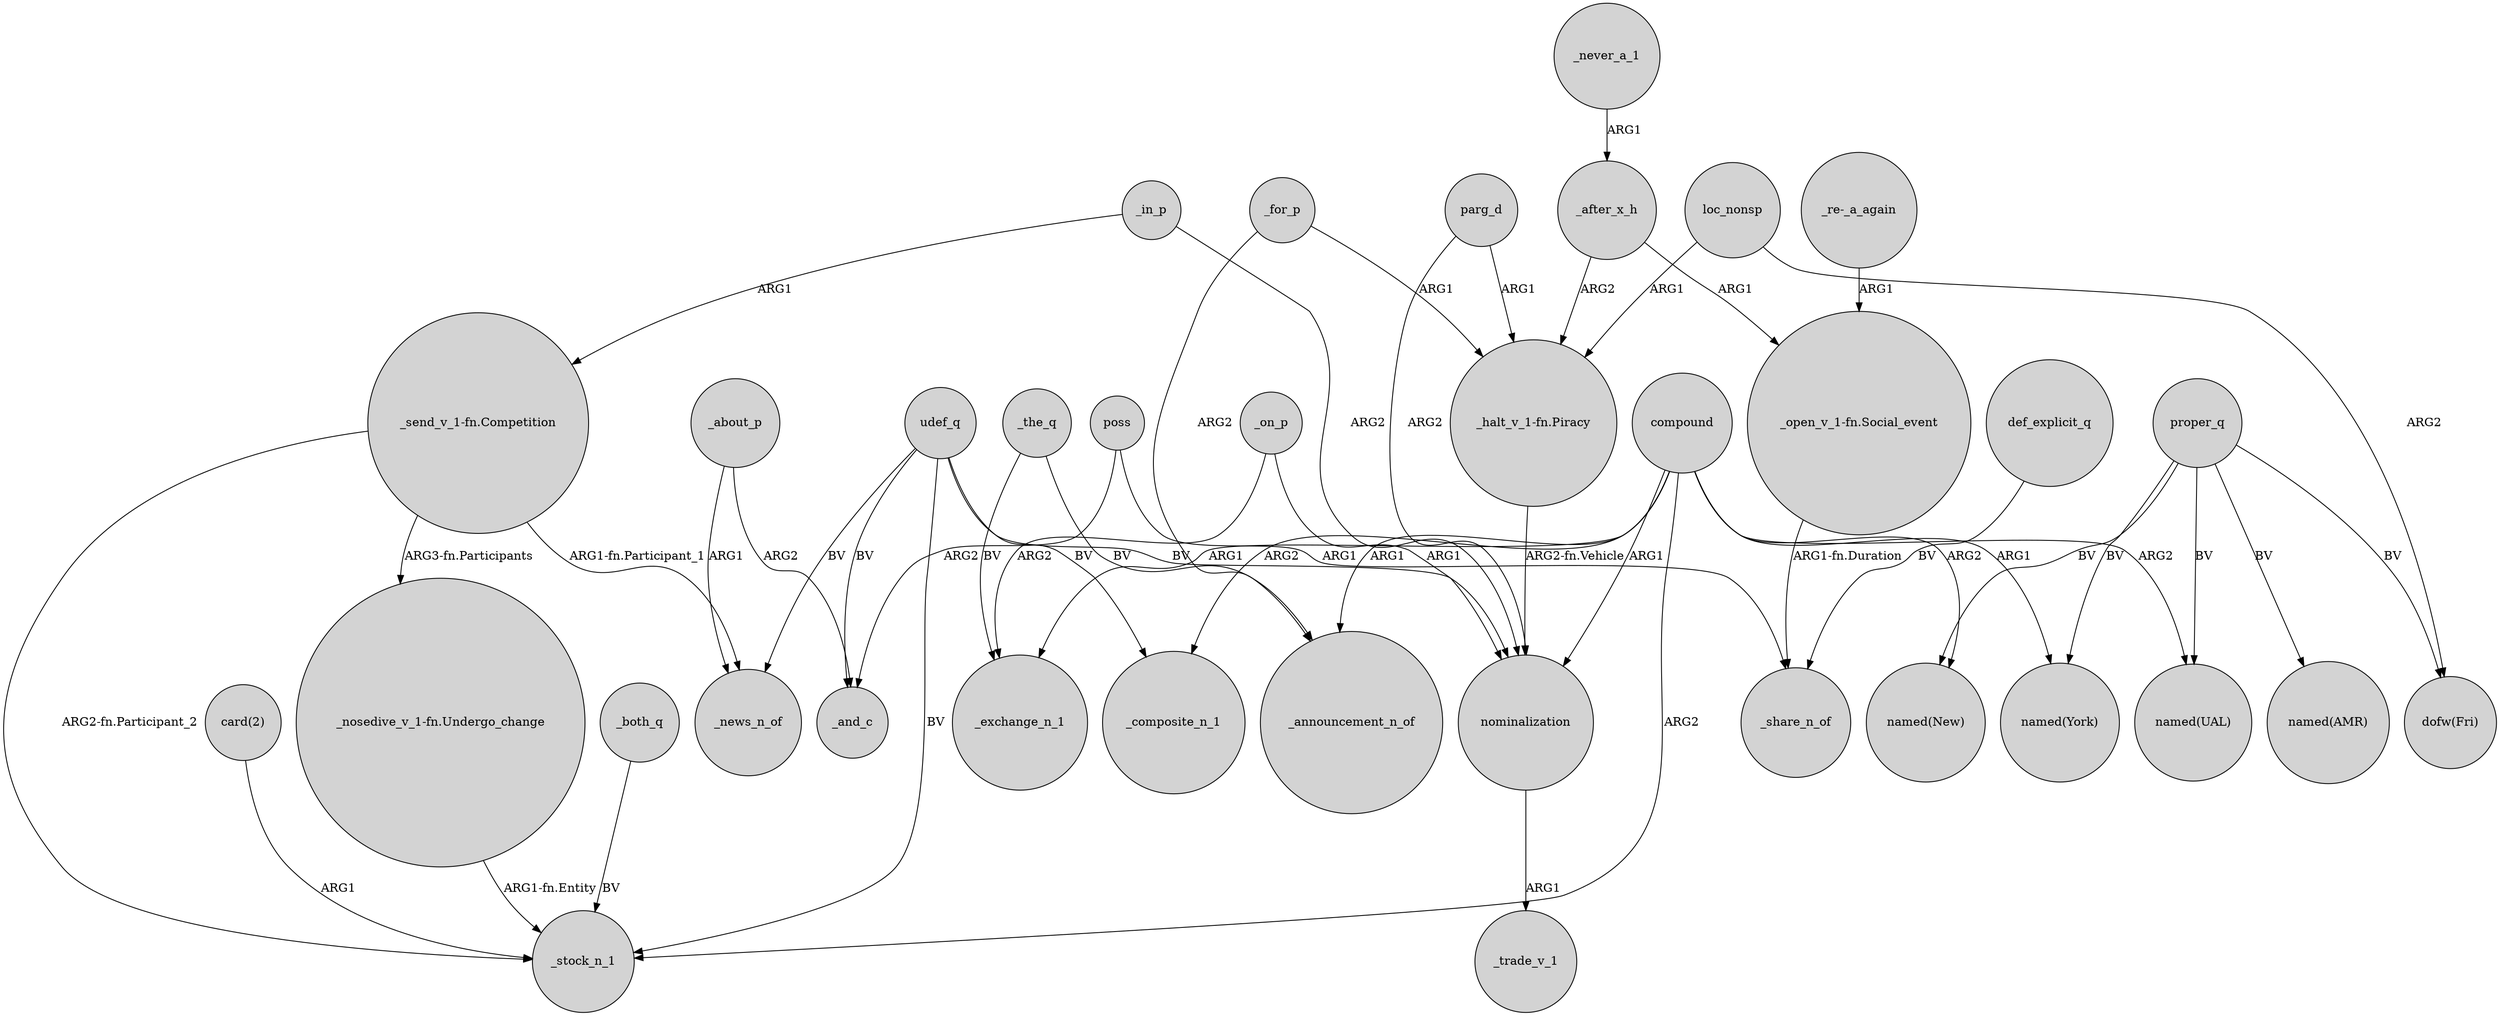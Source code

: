 digraph {
	node [shape=circle style=filled]
	_on_p -> nominalization [label=ARG1]
	udef_q -> _news_n_of [label=BV]
	"card(2)" -> _stock_n_1 [label=ARG1]
	_after_x_h -> "_halt_v_1-fn.Piracy" [label=ARG2]
	"_halt_v_1-fn.Piracy" -> nominalization [label="ARG2-fn.Vehicle"]
	proper_q -> "dofw(Fri)" [label=BV]
	"_nosedive_v_1-fn.Undergo_change" -> _stock_n_1 [label="ARG1-fn.Entity"]
	"_send_v_1-fn.Competition" -> _news_n_of [label="ARG1-fn.Participant_1"]
	_the_q -> _announcement_n_of [label=BV]
	compound -> "named(New)" [label=ARG2]
	loc_nonsp -> "dofw(Fri)" [label=ARG2]
	proper_q -> "named(New)" [label=BV]
	"_send_v_1-fn.Competition" -> "_nosedive_v_1-fn.Undergo_change" [label="ARG3-fn.Participants"]
	udef_q -> nominalization [label=BV]
	def_explicit_q -> _share_n_of [label=BV]
	udef_q -> _and_c [label=BV]
	_on_p -> _exchange_n_1 [label=ARG2]
	parg_d -> "_halt_v_1-fn.Piracy" [label=ARG1]
	compound -> _exchange_n_1 [label=ARG1]
	proper_q -> "named(York)" [label=BV]
	_about_p -> _and_c [label=ARG2]
	proper_q -> "named(UAL)" [label=BV]
	compound -> nominalization [label=ARG1]
	_about_p -> _news_n_of [label=ARG1]
	"_open_v_1-fn.Social_event" -> _share_n_of [label="ARG1-fn.Duration"]
	_after_x_h -> "_open_v_1-fn.Social_event" [label=ARG1]
	poss -> _and_c [label=ARG2]
	_for_p -> _announcement_n_of [label=ARG2]
	compound -> _announcement_n_of [label=ARG1]
	udef_q -> _stock_n_1 [label=BV]
	_for_p -> "_halt_v_1-fn.Piracy" [label=ARG1]
	loc_nonsp -> "_halt_v_1-fn.Piracy" [label=ARG1]
	poss -> _share_n_of [label=ARG1]
	_in_p -> "_send_v_1-fn.Competition" [label=ARG1]
	compound -> _stock_n_1 [label=ARG2]
	"_send_v_1-fn.Competition" -> _stock_n_1 [label="ARG2-fn.Participant_2"]
	_both_q -> _stock_n_1 [label=BV]
	"_re-_a_again" -> "_open_v_1-fn.Social_event" [label=ARG1]
	compound -> "named(UAL)" [label=ARG2]
	udef_q -> _composite_n_1 [label=BV]
	proper_q -> "named(AMR)" [label=BV]
	_never_a_1 -> _after_x_h [label=ARG1]
	compound -> "named(York)" [label=ARG1]
	_the_q -> _exchange_n_1 [label=BV]
	_in_p -> nominalization [label=ARG2]
	compound -> _composite_n_1 [label=ARG2]
	nominalization -> _trade_v_1 [label=ARG1]
	parg_d -> nominalization [label=ARG2]
}
